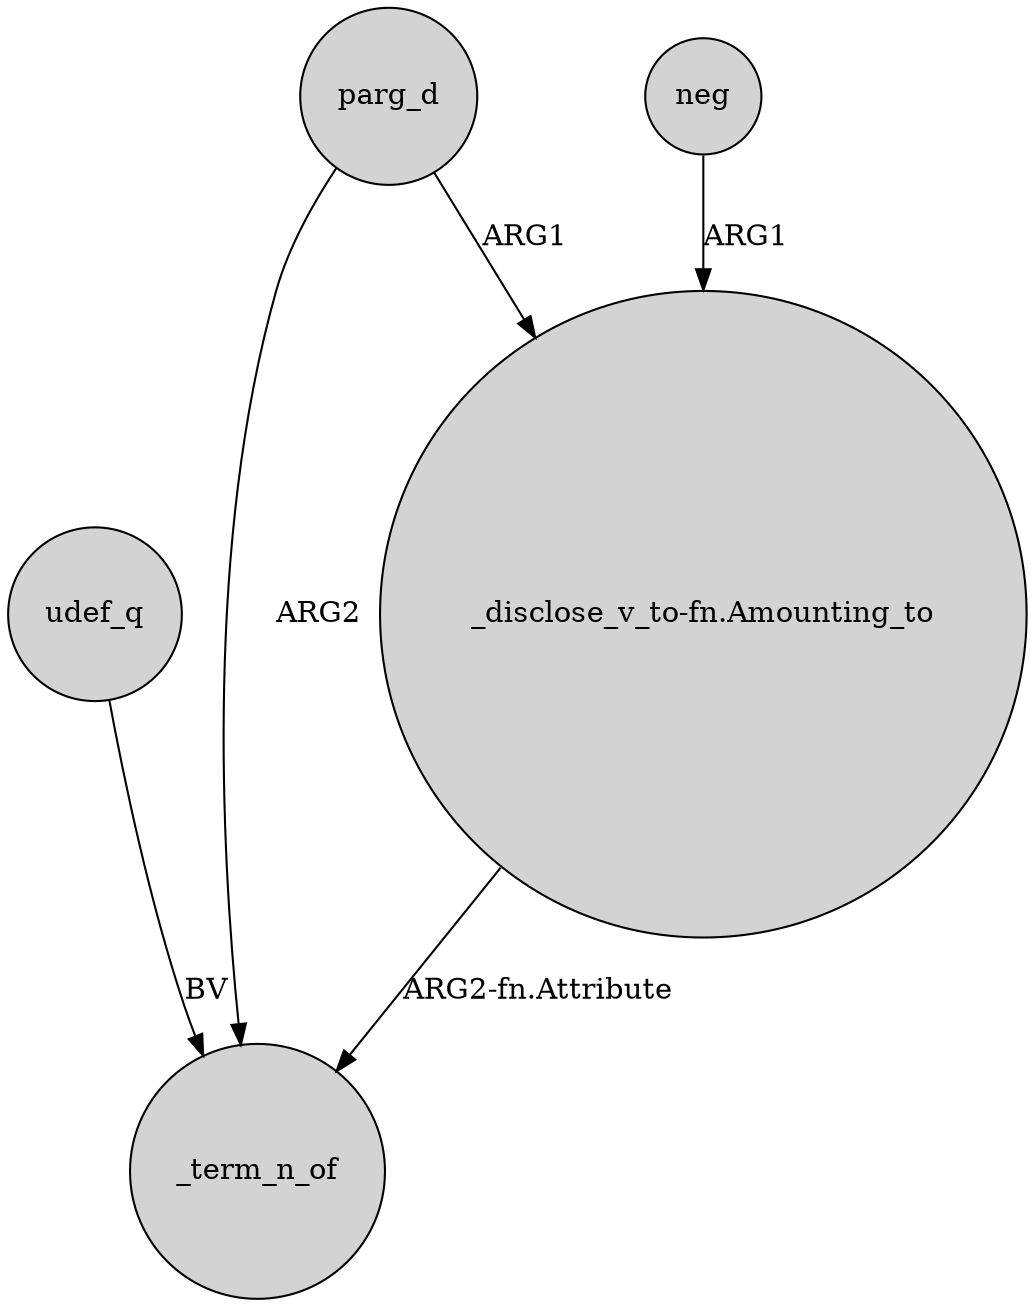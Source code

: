 digraph {
	node [shape=circle style=filled]
	udef_q -> _term_n_of [label=BV]
	parg_d -> _term_n_of [label=ARG2]
	parg_d -> "_disclose_v_to-fn.Amounting_to" [label=ARG1]
	neg -> "_disclose_v_to-fn.Amounting_to" [label=ARG1]
	"_disclose_v_to-fn.Amounting_to" -> _term_n_of [label="ARG2-fn.Attribute"]
}
